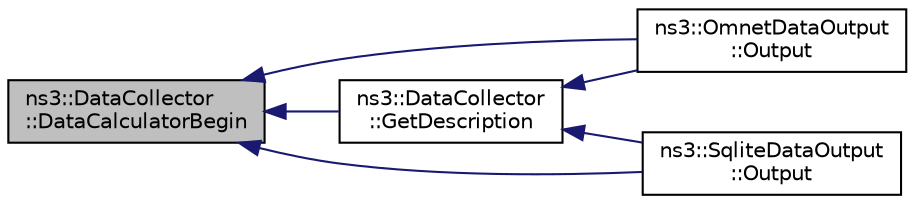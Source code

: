 digraph "ns3::DataCollector::DataCalculatorBegin"
{
  edge [fontname="Helvetica",fontsize="10",labelfontname="Helvetica",labelfontsize="10"];
  node [fontname="Helvetica",fontsize="10",shape=record];
  rankdir="LR";
  Node1 [label="ns3::DataCollector\l::DataCalculatorBegin",height=0.2,width=0.4,color="black", fillcolor="grey75", style="filled", fontcolor="black"];
  Node1 -> Node2 [dir="back",color="midnightblue",fontsize="10",style="solid"];
  Node2 [label="ns3::DataCollector\l::GetDescription",height=0.2,width=0.4,color="black", fillcolor="white", style="filled",URL="$d8/da2/classns3_1_1DataCollector.html#a64c22768dc317f616458608d9e1a6b4c"];
  Node2 -> Node3 [dir="back",color="midnightblue",fontsize="10",style="solid"];
  Node3 [label="ns3::OmnetDataOutput\l::Output",height=0.2,width=0.4,color="black", fillcolor="white", style="filled",URL="$d7/d80/classns3_1_1OmnetDataOutput.html#aaa7397204fe15cc52f86526acc8c034a"];
  Node2 -> Node4 [dir="back",color="midnightblue",fontsize="10",style="solid"];
  Node4 [label="ns3::SqliteDataOutput\l::Output",height=0.2,width=0.4,color="black", fillcolor="white", style="filled",URL="$df/d1d/classns3_1_1SqliteDataOutput.html#a24e78d7e0c5eda7cf75a131b51fb5471"];
  Node1 -> Node3 [dir="back",color="midnightblue",fontsize="10",style="solid"];
  Node1 -> Node4 [dir="back",color="midnightblue",fontsize="10",style="solid"];
}
